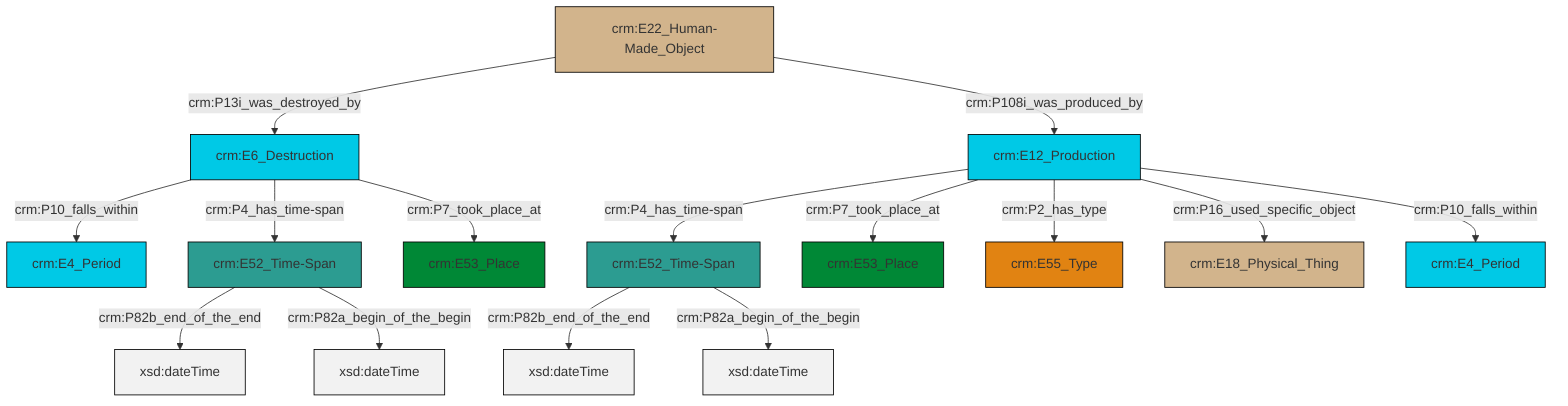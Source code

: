 graph TD
classDef Literal fill:#f2f2f2,stroke:#000000;
classDef CRM_Entity fill:#FFFFFF,stroke:#000000;
classDef Temporal_Entity fill:#00C9E6, stroke:#000000;
classDef Type fill:#E18312, stroke:#000000;
classDef Time-Span fill:#2C9C91, stroke:#000000;
classDef Appellation fill:#FFEB7F, stroke:#000000;
classDef Place fill:#008836, stroke:#000000;
classDef Persistent_Item fill:#B266B2, stroke:#000000;
classDef Conceptual_Object fill:#FFD700, stroke:#000000;
classDef Physical_Thing fill:#D2B48C, stroke:#000000;
classDef Actor fill:#f58aad, stroke:#000000;
classDef PC_Classes fill:#4ce600, stroke:#000000;
classDef Multi fill:#cccccc,stroke:#000000;

2["crm:E12_Production"]:::Temporal_Entity -->|crm:P4_has_time-span| 3["crm:E52_Time-Span"]:::Time-Span
4["crm:E22_Human-Made_Object"]:::Physical_Thing -->|crm:P13i_was_destroyed_by| 9["crm:E6_Destruction"]:::Temporal_Entity
2["crm:E12_Production"]:::Temporal_Entity -->|crm:P7_took_place_at| 14["crm:E53_Place"]:::Place
12["crm:E52_Time-Span"]:::Time-Span -->|crm:P82b_end_of_the_end| 17[xsd:dateTime]:::Literal
2["crm:E12_Production"]:::Temporal_Entity -->|crm:P2_has_type| 15["crm:E55_Type"]:::Type
2["crm:E12_Production"]:::Temporal_Entity -->|crm:P16_used_specific_object| 6["crm:E18_Physical_Thing"]:::Physical_Thing
3["crm:E52_Time-Span"]:::Time-Span -->|crm:P82b_end_of_the_end| 20[xsd:dateTime]:::Literal
9["crm:E6_Destruction"]:::Temporal_Entity -->|crm:P10_falls_within| 18["crm:E4_Period"]:::Temporal_Entity
3["crm:E52_Time-Span"]:::Time-Span -->|crm:P82a_begin_of_the_begin| 22[xsd:dateTime]:::Literal
2["crm:E12_Production"]:::Temporal_Entity -->|crm:P10_falls_within| 10["crm:E4_Period"]:::Temporal_Entity
9["crm:E6_Destruction"]:::Temporal_Entity -->|crm:P4_has_time-span| 12["crm:E52_Time-Span"]:::Time-Span
9["crm:E6_Destruction"]:::Temporal_Entity -->|crm:P7_took_place_at| 0["crm:E53_Place"]:::Place
12["crm:E52_Time-Span"]:::Time-Span -->|crm:P82a_begin_of_the_begin| 24[xsd:dateTime]:::Literal
4["crm:E22_Human-Made_Object"]:::Physical_Thing -->|crm:P108i_was_produced_by| 2["crm:E12_Production"]:::Temporal_Entity